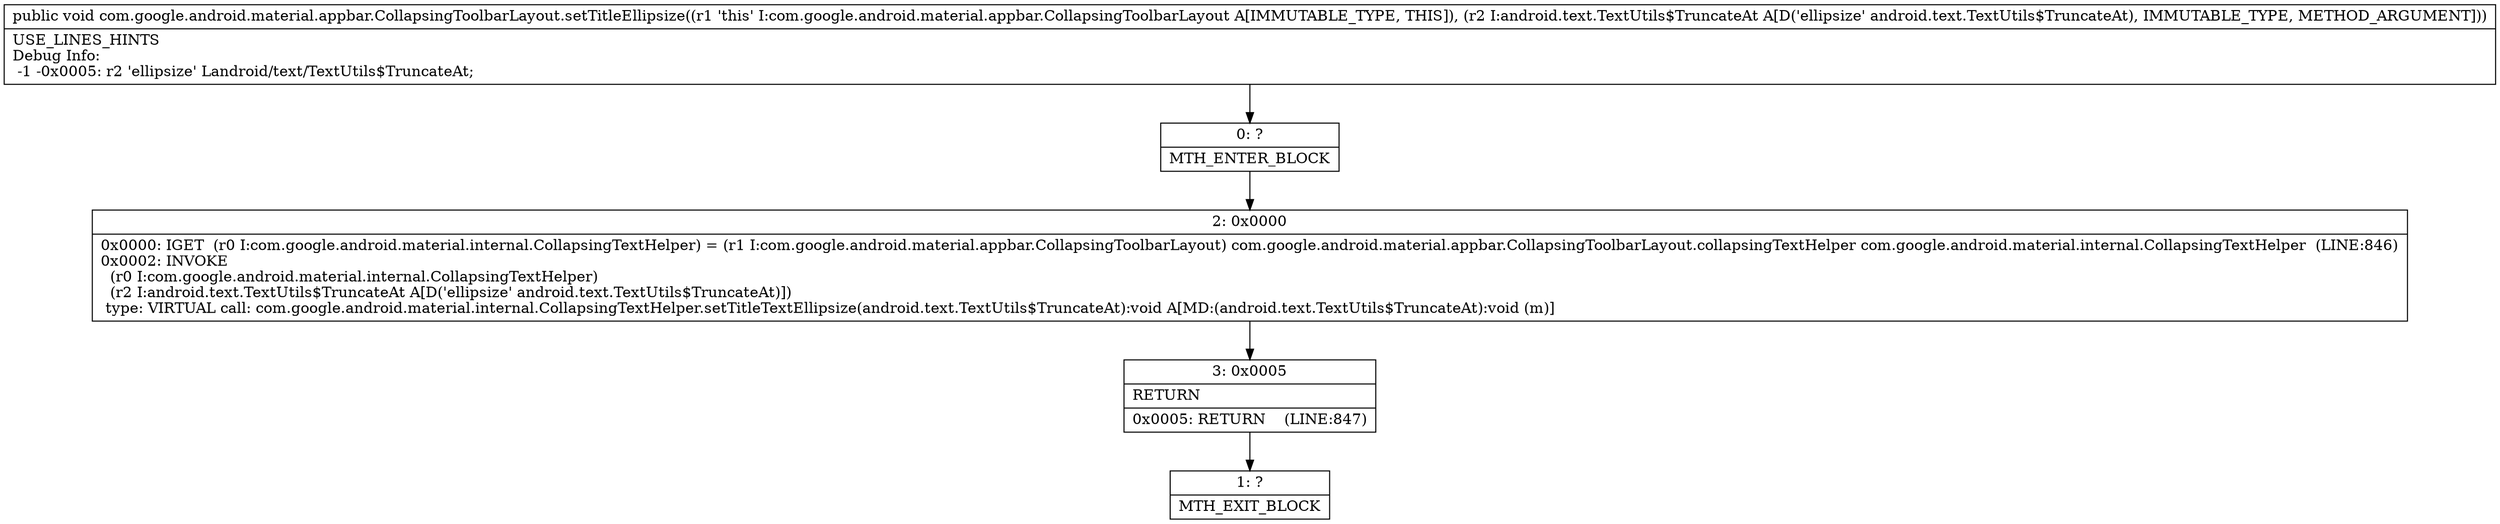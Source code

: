 digraph "CFG forcom.google.android.material.appbar.CollapsingToolbarLayout.setTitleEllipsize(Landroid\/text\/TextUtils$TruncateAt;)V" {
Node_0 [shape=record,label="{0\:\ ?|MTH_ENTER_BLOCK\l}"];
Node_2 [shape=record,label="{2\:\ 0x0000|0x0000: IGET  (r0 I:com.google.android.material.internal.CollapsingTextHelper) = (r1 I:com.google.android.material.appbar.CollapsingToolbarLayout) com.google.android.material.appbar.CollapsingToolbarLayout.collapsingTextHelper com.google.android.material.internal.CollapsingTextHelper  (LINE:846)\l0x0002: INVOKE  \l  (r0 I:com.google.android.material.internal.CollapsingTextHelper)\l  (r2 I:android.text.TextUtils$TruncateAt A[D('ellipsize' android.text.TextUtils$TruncateAt)])\l type: VIRTUAL call: com.google.android.material.internal.CollapsingTextHelper.setTitleTextEllipsize(android.text.TextUtils$TruncateAt):void A[MD:(android.text.TextUtils$TruncateAt):void (m)]\l}"];
Node_3 [shape=record,label="{3\:\ 0x0005|RETURN\l|0x0005: RETURN    (LINE:847)\l}"];
Node_1 [shape=record,label="{1\:\ ?|MTH_EXIT_BLOCK\l}"];
MethodNode[shape=record,label="{public void com.google.android.material.appbar.CollapsingToolbarLayout.setTitleEllipsize((r1 'this' I:com.google.android.material.appbar.CollapsingToolbarLayout A[IMMUTABLE_TYPE, THIS]), (r2 I:android.text.TextUtils$TruncateAt A[D('ellipsize' android.text.TextUtils$TruncateAt), IMMUTABLE_TYPE, METHOD_ARGUMENT]))  | USE_LINES_HINTS\lDebug Info:\l  \-1 \-0x0005: r2 'ellipsize' Landroid\/text\/TextUtils$TruncateAt;\l}"];
MethodNode -> Node_0;Node_0 -> Node_2;
Node_2 -> Node_3;
Node_3 -> Node_1;
}

